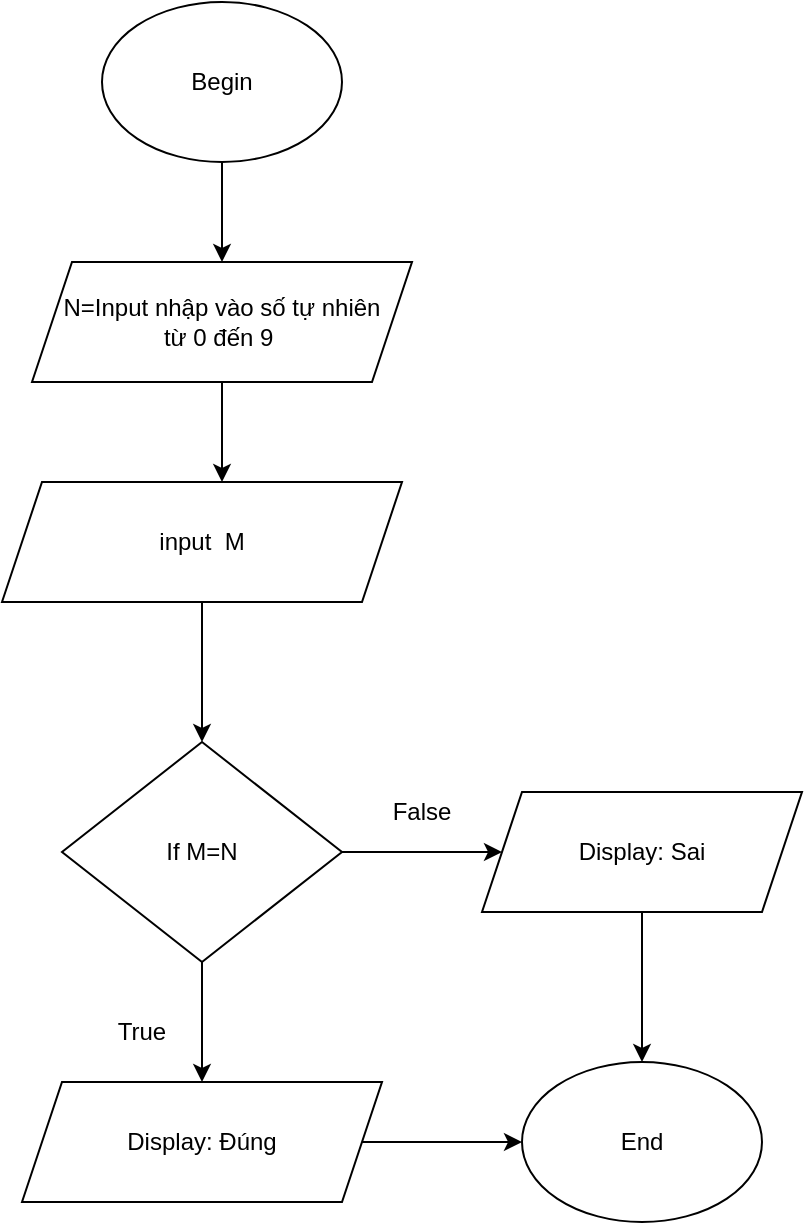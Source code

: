 <mxfile version="17.2.5" type="device"><diagram id="v9JXsq8A3UDfeymCmfqh" name="Page-1"><mxGraphModel dx="807" dy="535" grid="1" gridSize="10" guides="1" tooltips="1" connect="1" arrows="1" fold="1" page="1" pageScale="1" pageWidth="827" pageHeight="1169" math="0" shadow="0"><root><mxCell id="0"/><mxCell id="1" parent="0"/><mxCell id="2HdlyQO0-eK-DNOw0-DR-3" style="edgeStyle=orthogonalEdgeStyle;rounded=0;orthogonalLoop=1;jettySize=auto;html=1;entryX=0.5;entryY=0;entryDx=0;entryDy=0;" edge="1" parent="1" source="2HdlyQO0-eK-DNOw0-DR-1" target="2HdlyQO0-eK-DNOw0-DR-2"><mxGeometry relative="1" as="geometry"><Array as="points"><mxPoint x="320" y="160"/></Array></mxGeometry></mxCell><mxCell id="2HdlyQO0-eK-DNOw0-DR-1" value="Begin" style="ellipse;whiteSpace=wrap;html=1;" vertex="1" parent="1"><mxGeometry x="260" y="30" width="120" height="80" as="geometry"/></mxCell><mxCell id="2HdlyQO0-eK-DNOw0-DR-4" style="edgeStyle=orthogonalEdgeStyle;rounded=0;orthogonalLoop=1;jettySize=auto;html=1;" edge="1" parent="1" source="2HdlyQO0-eK-DNOw0-DR-2"><mxGeometry relative="1" as="geometry"><mxPoint x="320" y="270" as="targetPoint"/></mxGeometry></mxCell><mxCell id="2HdlyQO0-eK-DNOw0-DR-2" value="N=Input nhập vào số tự nhiên&lt;br&gt;từ 0 đến 9&amp;nbsp;" style="shape=parallelogram;perimeter=parallelogramPerimeter;whiteSpace=wrap;html=1;fixedSize=1;" vertex="1" parent="1"><mxGeometry x="225" y="160" width="190" height="60" as="geometry"/></mxCell><mxCell id="2HdlyQO0-eK-DNOw0-DR-7" style="edgeStyle=orthogonalEdgeStyle;rounded=0;orthogonalLoop=1;jettySize=auto;html=1;" edge="1" parent="1" source="2HdlyQO0-eK-DNOw0-DR-6"><mxGeometry relative="1" as="geometry"><mxPoint x="310" y="400" as="targetPoint"/></mxGeometry></mxCell><mxCell id="2HdlyQO0-eK-DNOw0-DR-6" value="input &amp;nbsp;M" style="shape=parallelogram;perimeter=parallelogramPerimeter;whiteSpace=wrap;html=1;fixedSize=1;" vertex="1" parent="1"><mxGeometry x="210" y="270" width="200" height="60" as="geometry"/></mxCell><mxCell id="2HdlyQO0-eK-DNOw0-DR-9" style="edgeStyle=orthogonalEdgeStyle;rounded=0;orthogonalLoop=1;jettySize=auto;html=1;" edge="1" parent="1" source="2HdlyQO0-eK-DNOw0-DR-8"><mxGeometry relative="1" as="geometry"><mxPoint x="310" y="570" as="targetPoint"/></mxGeometry></mxCell><mxCell id="2HdlyQO0-eK-DNOw0-DR-10" style="edgeStyle=orthogonalEdgeStyle;rounded=0;orthogonalLoop=1;jettySize=auto;html=1;exitX=1;exitY=0.5;exitDx=0;exitDy=0;" edge="1" parent="1" source="2HdlyQO0-eK-DNOw0-DR-8"><mxGeometry relative="1" as="geometry"><mxPoint x="460" y="455" as="targetPoint"/></mxGeometry></mxCell><mxCell id="2HdlyQO0-eK-DNOw0-DR-8" value="If M=N" style="rhombus;whiteSpace=wrap;html=1;" vertex="1" parent="1"><mxGeometry x="240" y="400" width="140" height="110" as="geometry"/></mxCell><mxCell id="2HdlyQO0-eK-DNOw0-DR-11" value="False" style="text;html=1;strokeColor=none;fillColor=none;align=center;verticalAlign=middle;whiteSpace=wrap;rounded=0;" vertex="1" parent="1"><mxGeometry x="390" y="420" width="60" height="30" as="geometry"/></mxCell><mxCell id="2HdlyQO0-eK-DNOw0-DR-12" value="True" style="text;html=1;strokeColor=none;fillColor=none;align=center;verticalAlign=middle;whiteSpace=wrap;rounded=0;" vertex="1" parent="1"><mxGeometry x="250" y="530" width="60" height="30" as="geometry"/></mxCell><mxCell id="2HdlyQO0-eK-DNOw0-DR-15" style="edgeStyle=orthogonalEdgeStyle;rounded=0;orthogonalLoop=1;jettySize=auto;html=1;exitX=1;exitY=0.5;exitDx=0;exitDy=0;" edge="1" parent="1" source="2HdlyQO0-eK-DNOw0-DR-13" target="2HdlyQO0-eK-DNOw0-DR-17"><mxGeometry relative="1" as="geometry"><mxPoint x="490" y="600" as="targetPoint"/></mxGeometry></mxCell><mxCell id="2HdlyQO0-eK-DNOw0-DR-13" value="Display: Đúng" style="shape=parallelogram;perimeter=parallelogramPerimeter;whiteSpace=wrap;html=1;fixedSize=1;" vertex="1" parent="1"><mxGeometry x="220" y="570" width="180" height="60" as="geometry"/></mxCell><mxCell id="2HdlyQO0-eK-DNOw0-DR-16" style="edgeStyle=orthogonalEdgeStyle;rounded=0;orthogonalLoop=1;jettySize=auto;html=1;entryX=0.5;entryY=0;entryDx=0;entryDy=0;" edge="1" parent="1" source="2HdlyQO0-eK-DNOw0-DR-14" target="2HdlyQO0-eK-DNOw0-DR-17"><mxGeometry relative="1" as="geometry"><mxPoint x="530" y="550" as="targetPoint"/></mxGeometry></mxCell><mxCell id="2HdlyQO0-eK-DNOw0-DR-14" value="Display: Sai" style="shape=parallelogram;perimeter=parallelogramPerimeter;whiteSpace=wrap;html=1;fixedSize=1;" vertex="1" parent="1"><mxGeometry x="450" y="425" width="160" height="60" as="geometry"/></mxCell><mxCell id="2HdlyQO0-eK-DNOw0-DR-17" value="End" style="ellipse;whiteSpace=wrap;html=1;" vertex="1" parent="1"><mxGeometry x="470" y="560" width="120" height="80" as="geometry"/></mxCell></root></mxGraphModel></diagram></mxfile>